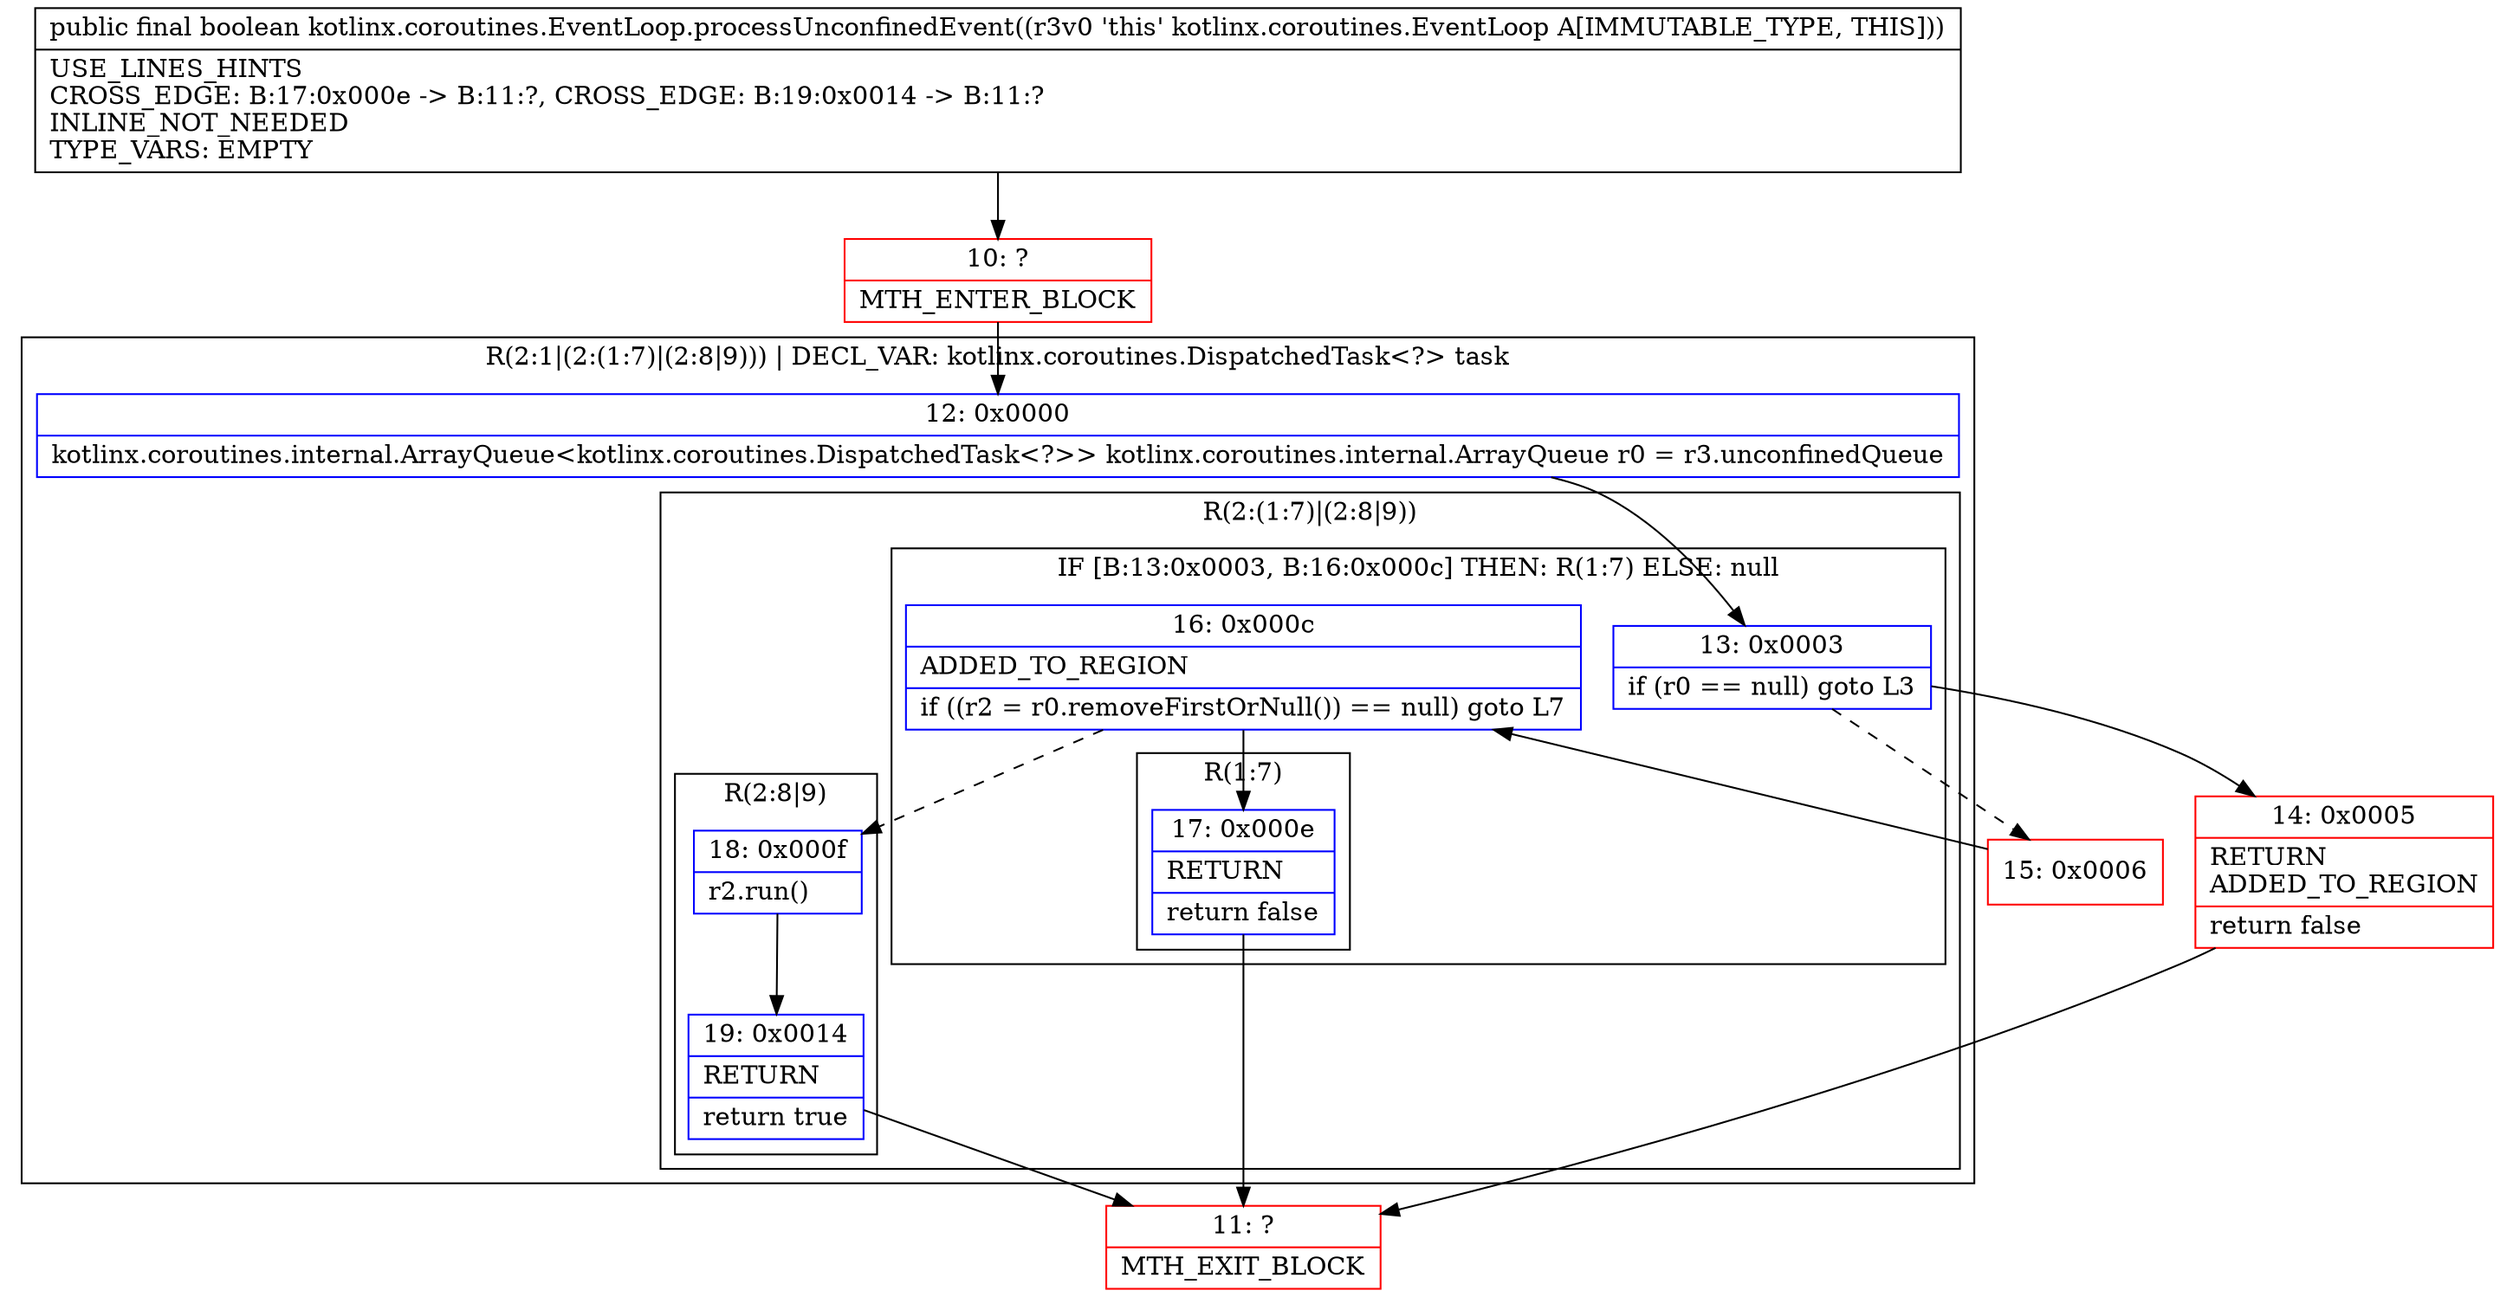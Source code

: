 digraph "CFG forkotlinx.coroutines.EventLoop.processUnconfinedEvent()Z" {
subgraph cluster_Region_1680246015 {
label = "R(2:1|(2:(1:7)|(2:8|9))) | DECL_VAR: kotlinx.coroutines.DispatchedTask\<?\> task\l";
node [shape=record,color=blue];
Node_12 [shape=record,label="{12\:\ 0x0000|kotlinx.coroutines.internal.ArrayQueue\<kotlinx.coroutines.DispatchedTask\<?\>\> kotlinx.coroutines.internal.ArrayQueue r0 = r3.unconfinedQueue\l}"];
subgraph cluster_Region_1359281472 {
label = "R(2:(1:7)|(2:8|9))";
node [shape=record,color=blue];
subgraph cluster_IfRegion_1844994456 {
label = "IF [B:13:0x0003, B:16:0x000c] THEN: R(1:7) ELSE: null";
node [shape=record,color=blue];
Node_13 [shape=record,label="{13\:\ 0x0003|if (r0 == null) goto L3\l}"];
Node_16 [shape=record,label="{16\:\ 0x000c|ADDED_TO_REGION\l|if ((r2 = r0.removeFirstOrNull()) == null) goto L7\l}"];
subgraph cluster_Region_807201265 {
label = "R(1:7)";
node [shape=record,color=blue];
Node_17 [shape=record,label="{17\:\ 0x000e|RETURN\l|return false\l}"];
}
}
subgraph cluster_Region_1574687488 {
label = "R(2:8|9)";
node [shape=record,color=blue];
Node_18 [shape=record,label="{18\:\ 0x000f|r2.run()\l}"];
Node_19 [shape=record,label="{19\:\ 0x0014|RETURN\l|return true\l}"];
}
}
}
Node_10 [shape=record,color=red,label="{10\:\ ?|MTH_ENTER_BLOCK\l}"];
Node_14 [shape=record,color=red,label="{14\:\ 0x0005|RETURN\lADDED_TO_REGION\l|return false\l}"];
Node_11 [shape=record,color=red,label="{11\:\ ?|MTH_EXIT_BLOCK\l}"];
Node_15 [shape=record,color=red,label="{15\:\ 0x0006}"];
MethodNode[shape=record,label="{public final boolean kotlinx.coroutines.EventLoop.processUnconfinedEvent((r3v0 'this' kotlinx.coroutines.EventLoop A[IMMUTABLE_TYPE, THIS]))  | USE_LINES_HINTS\lCROSS_EDGE: B:17:0x000e \-\> B:11:?, CROSS_EDGE: B:19:0x0014 \-\> B:11:?\lINLINE_NOT_NEEDED\lTYPE_VARS: EMPTY\l}"];
MethodNode -> Node_10;Node_12 -> Node_13;
Node_13 -> Node_14;
Node_13 -> Node_15[style=dashed];
Node_16 -> Node_17;
Node_16 -> Node_18[style=dashed];
Node_17 -> Node_11;
Node_18 -> Node_19;
Node_19 -> Node_11;
Node_10 -> Node_12;
Node_14 -> Node_11;
Node_15 -> Node_16;
}

